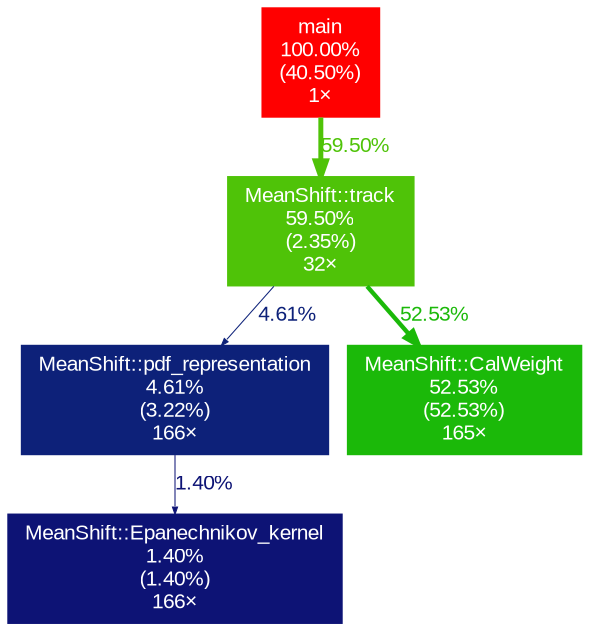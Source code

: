 digraph {
	graph [fontname=Arial, nodesep=0.125, ranksep=0.25];
	node [fontcolor=white, fontname=Arial, height=0, shape=box, style=filled, width=0];
	edge [fontname=Arial];
	2 [color="#ff0000", fontcolor="#ffffff", fontsize="10.00", label="main\n100.00%\n(40.50%)\n1×"];
	2 -> 13 [arrowsize="0.77", color="#4fc308", fontcolor="#4fc308", fontsize="10.00", label="59.50%", labeldistance="2.38", penwidth="2.38"];
	8 [color="#0d2179", fontcolor="#ffffff", fontsize="10.00", label="MeanShift::pdf_representation\n4.61%\n(3.22%)\n166×"];
	8 -> 10 [arrowsize="0.35", color="#0d1375", fontcolor="#0d1375", fontsize="10.00", label="1.40%", labeldistance="0.50", penwidth="0.50"];
	10 [color="#0d1375", fontcolor="#ffffff", fontsize="10.00", label="MeanShift::Epanechnikov_kernel\n1.40%\n(1.40%)\n166×"];
	13 [color="#4fc308", fontcolor="#ffffff", fontsize="10.00", label="MeanShift::track\n59.50%\n(2.35%)\n32×"];
	13 -> 8 [arrowsize="0.35", color="#0d2179", fontcolor="#0d2179", fontsize="10.00", label="4.61%", labeldistance="0.50", penwidth="0.50"];
	13 -> 16 [arrowsize="0.72", color="#1bb909", fontcolor="#1bb909", fontsize="10.00", label="52.53%", labeldistance="2.10", penwidth="2.10"];
	16 [color="#1bb909", fontcolor="#ffffff", fontsize="10.00", label="MeanShift::CalWeight\n52.53%\n(52.53%)\n165×"];
}
